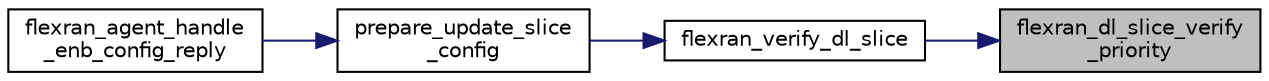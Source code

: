 digraph "flexran_dl_slice_verify_priority"
{
 // LATEX_PDF_SIZE
  edge [fontname="Helvetica",fontsize="10",labelfontname="Helvetica",labelfontsize="10"];
  node [fontname="Helvetica",fontsize="10",shape=record];
  rankdir="RL";
  Node1 [label="flexran_dl_slice_verify\l_priority",height=0.2,width=0.4,color="black", fillcolor="grey75", style="filled", fontcolor="black",tooltip=" "];
  Node1 -> Node2 [dir="back",color="midnightblue",fontsize="10",style="solid",fontname="Helvetica"];
  Node2 [label="flexran_verify_dl_slice",height=0.2,width=0.4,color="black", fillcolor="white", style="filled",URL="$flexran__agent__mac__slice__verification_8h.html#a5151619b1f9927385eb4ad07f0f6ab46",tooltip=" "];
  Node2 -> Node3 [dir="back",color="midnightblue",fontsize="10",style="solid",fontname="Helvetica"];
  Node3 [label="prepare_update_slice\l_config",height=0.2,width=0.4,color="black", fillcolor="white", style="filled",URL="$flexran__agent__mac__internal_8h.html#a44091fe619d2d509ab16431cfbd3af8f",tooltip=" "];
  Node3 -> Node4 [dir="back",color="midnightblue",fontsize="10",style="solid",fontname="Helvetica"];
  Node4 [label="flexran_agent_handle\l_enb_config_reply",height=0.2,width=0.4,color="black", fillcolor="white", style="filled",URL="$flexran__agent__common_8h.html#aa7ffd0aa6c97ac243d0aa64936aa4dcf",tooltip=" "];
}
